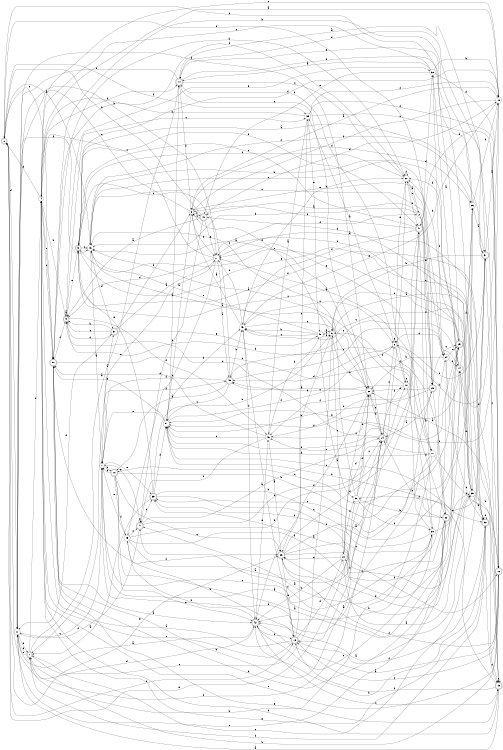 digraph n42_4 {
__start0 [label="" shape="none"];

rankdir=LR;
size="8,5";

s0 [style="rounded,filled", color="black", fillcolor="white" shape="doublecircle", label="0"];
s1 [style="rounded,filled", color="black", fillcolor="white" shape="doublecircle", label="1"];
s2 [style="filled", color="black", fillcolor="white" shape="circle", label="2"];
s3 [style="filled", color="black", fillcolor="white" shape="circle", label="3"];
s4 [style="filled", color="black", fillcolor="white" shape="circle", label="4"];
s5 [style="rounded,filled", color="black", fillcolor="white" shape="doublecircle", label="5"];
s6 [style="filled", color="black", fillcolor="white" shape="circle", label="6"];
s7 [style="filled", color="black", fillcolor="white" shape="circle", label="7"];
s8 [style="filled", color="black", fillcolor="white" shape="circle", label="8"];
s9 [style="rounded,filled", color="black", fillcolor="white" shape="doublecircle", label="9"];
s10 [style="rounded,filled", color="black", fillcolor="white" shape="doublecircle", label="10"];
s11 [style="filled", color="black", fillcolor="white" shape="circle", label="11"];
s12 [style="filled", color="black", fillcolor="white" shape="circle", label="12"];
s13 [style="filled", color="black", fillcolor="white" shape="circle", label="13"];
s14 [style="filled", color="black", fillcolor="white" shape="circle", label="14"];
s15 [style="rounded,filled", color="black", fillcolor="white" shape="doublecircle", label="15"];
s16 [style="rounded,filled", color="black", fillcolor="white" shape="doublecircle", label="16"];
s17 [style="filled", color="black", fillcolor="white" shape="circle", label="17"];
s18 [style="filled", color="black", fillcolor="white" shape="circle", label="18"];
s19 [style="rounded,filled", color="black", fillcolor="white" shape="doublecircle", label="19"];
s20 [style="filled", color="black", fillcolor="white" shape="circle", label="20"];
s21 [style="filled", color="black", fillcolor="white" shape="circle", label="21"];
s22 [style="rounded,filled", color="black", fillcolor="white" shape="doublecircle", label="22"];
s23 [style="rounded,filled", color="black", fillcolor="white" shape="doublecircle", label="23"];
s24 [style="rounded,filled", color="black", fillcolor="white" shape="doublecircle", label="24"];
s25 [style="rounded,filled", color="black", fillcolor="white" shape="doublecircle", label="25"];
s26 [style="filled", color="black", fillcolor="white" shape="circle", label="26"];
s27 [style="filled", color="black", fillcolor="white" shape="circle", label="27"];
s28 [style="rounded,filled", color="black", fillcolor="white" shape="doublecircle", label="28"];
s29 [style="rounded,filled", color="black", fillcolor="white" shape="doublecircle", label="29"];
s30 [style="filled", color="black", fillcolor="white" shape="circle", label="30"];
s31 [style="rounded,filled", color="black", fillcolor="white" shape="doublecircle", label="31"];
s32 [style="rounded,filled", color="black", fillcolor="white" shape="doublecircle", label="32"];
s33 [style="filled", color="black", fillcolor="white" shape="circle", label="33"];
s34 [style="filled", color="black", fillcolor="white" shape="circle", label="34"];
s35 [style="filled", color="black", fillcolor="white" shape="circle", label="35"];
s36 [style="filled", color="black", fillcolor="white" shape="circle", label="36"];
s37 [style="rounded,filled", color="black", fillcolor="white" shape="doublecircle", label="37"];
s38 [style="filled", color="black", fillcolor="white" shape="circle", label="38"];
s39 [style="rounded,filled", color="black", fillcolor="white" shape="doublecircle", label="39"];
s40 [style="rounded,filled", color="black", fillcolor="white" shape="doublecircle", label="40"];
s41 [style="rounded,filled", color="black", fillcolor="white" shape="doublecircle", label="41"];
s42 [style="rounded,filled", color="black", fillcolor="white" shape="doublecircle", label="42"];
s43 [style="filled", color="black", fillcolor="white" shape="circle", label="43"];
s44 [style="rounded,filled", color="black", fillcolor="white" shape="doublecircle", label="44"];
s45 [style="filled", color="black", fillcolor="white" shape="circle", label="45"];
s46 [style="filled", color="black", fillcolor="white" shape="circle", label="46"];
s47 [style="rounded,filled", color="black", fillcolor="white" shape="doublecircle", label="47"];
s48 [style="filled", color="black", fillcolor="white" shape="circle", label="48"];
s49 [style="rounded,filled", color="black", fillcolor="white" shape="doublecircle", label="49"];
s50 [style="rounded,filled", color="black", fillcolor="white" shape="doublecircle", label="50"];
s51 [style="filled", color="black", fillcolor="white" shape="circle", label="51"];
s0 -> s13 [label="a"];
s0 -> s19 [label="b"];
s0 -> s50 [label="c"];
s0 -> s11 [label="d"];
s0 -> s23 [label="e"];
s0 -> s33 [label="f"];
s1 -> s44 [label="a"];
s1 -> s4 [label="b"];
s1 -> s31 [label="c"];
s1 -> s11 [label="d"];
s1 -> s11 [label="e"];
s1 -> s24 [label="f"];
s2 -> s40 [label="a"];
s2 -> s29 [label="b"];
s2 -> s29 [label="c"];
s2 -> s13 [label="d"];
s2 -> s27 [label="e"];
s2 -> s30 [label="f"];
s3 -> s51 [label="a"];
s3 -> s21 [label="b"];
s3 -> s11 [label="c"];
s3 -> s26 [label="d"];
s3 -> s34 [label="e"];
s3 -> s40 [label="f"];
s4 -> s18 [label="a"];
s4 -> s9 [label="b"];
s4 -> s50 [label="c"];
s4 -> s0 [label="d"];
s4 -> s50 [label="e"];
s4 -> s44 [label="f"];
s5 -> s31 [label="a"];
s5 -> s41 [label="b"];
s5 -> s13 [label="c"];
s5 -> s18 [label="d"];
s5 -> s32 [label="e"];
s5 -> s15 [label="f"];
s6 -> s32 [label="a"];
s6 -> s23 [label="b"];
s6 -> s1 [label="c"];
s6 -> s3 [label="d"];
s6 -> s20 [label="e"];
s6 -> s48 [label="f"];
s7 -> s37 [label="a"];
s7 -> s10 [label="b"];
s7 -> s24 [label="c"];
s7 -> s30 [label="d"];
s7 -> s39 [label="e"];
s7 -> s49 [label="f"];
s8 -> s33 [label="a"];
s8 -> s31 [label="b"];
s8 -> s8 [label="c"];
s8 -> s49 [label="d"];
s8 -> s27 [label="e"];
s8 -> s12 [label="f"];
s9 -> s9 [label="a"];
s9 -> s38 [label="b"];
s9 -> s33 [label="c"];
s9 -> s37 [label="d"];
s9 -> s5 [label="e"];
s9 -> s46 [label="f"];
s10 -> s35 [label="a"];
s10 -> s34 [label="b"];
s10 -> s23 [label="c"];
s10 -> s7 [label="d"];
s10 -> s42 [label="e"];
s10 -> s45 [label="f"];
s11 -> s42 [label="a"];
s11 -> s21 [label="b"];
s11 -> s7 [label="c"];
s11 -> s28 [label="d"];
s11 -> s1 [label="e"];
s11 -> s13 [label="f"];
s12 -> s13 [label="a"];
s12 -> s44 [label="b"];
s12 -> s49 [label="c"];
s12 -> s22 [label="d"];
s12 -> s12 [label="e"];
s12 -> s24 [label="f"];
s13 -> s7 [label="a"];
s13 -> s25 [label="b"];
s13 -> s29 [label="c"];
s13 -> s37 [label="d"];
s13 -> s34 [label="e"];
s13 -> s26 [label="f"];
s14 -> s38 [label="a"];
s14 -> s27 [label="b"];
s14 -> s49 [label="c"];
s14 -> s26 [label="d"];
s14 -> s35 [label="e"];
s14 -> s51 [label="f"];
s15 -> s11 [label="a"];
s15 -> s51 [label="b"];
s15 -> s5 [label="c"];
s15 -> s4 [label="d"];
s15 -> s15 [label="e"];
s15 -> s19 [label="f"];
s16 -> s28 [label="a"];
s16 -> s1 [label="b"];
s16 -> s19 [label="c"];
s16 -> s41 [label="d"];
s16 -> s4 [label="e"];
s16 -> s23 [label="f"];
s17 -> s42 [label="a"];
s17 -> s1 [label="b"];
s17 -> s16 [label="c"];
s17 -> s51 [label="d"];
s17 -> s21 [label="e"];
s17 -> s51 [label="f"];
s18 -> s3 [label="a"];
s18 -> s51 [label="b"];
s18 -> s4 [label="c"];
s18 -> s14 [label="d"];
s18 -> s43 [label="e"];
s18 -> s3 [label="f"];
s19 -> s4 [label="a"];
s19 -> s43 [label="b"];
s19 -> s33 [label="c"];
s19 -> s20 [label="d"];
s19 -> s4 [label="e"];
s19 -> s32 [label="f"];
s20 -> s35 [label="a"];
s20 -> s42 [label="b"];
s20 -> s28 [label="c"];
s20 -> s28 [label="d"];
s20 -> s23 [label="e"];
s20 -> s36 [label="f"];
s21 -> s49 [label="a"];
s21 -> s45 [label="b"];
s21 -> s4 [label="c"];
s21 -> s9 [label="d"];
s21 -> s1 [label="e"];
s21 -> s2 [label="f"];
s22 -> s7 [label="a"];
s22 -> s50 [label="b"];
s22 -> s24 [label="c"];
s22 -> s9 [label="d"];
s22 -> s11 [label="e"];
s22 -> s20 [label="f"];
s23 -> s29 [label="a"];
s23 -> s25 [label="b"];
s23 -> s30 [label="c"];
s23 -> s22 [label="d"];
s23 -> s19 [label="e"];
s23 -> s41 [label="f"];
s24 -> s13 [label="a"];
s24 -> s50 [label="b"];
s24 -> s8 [label="c"];
s24 -> s9 [label="d"];
s24 -> s46 [label="e"];
s24 -> s28 [label="f"];
s25 -> s42 [label="a"];
s25 -> s27 [label="b"];
s25 -> s0 [label="c"];
s25 -> s6 [label="d"];
s25 -> s39 [label="e"];
s25 -> s21 [label="f"];
s26 -> s31 [label="a"];
s26 -> s50 [label="b"];
s26 -> s10 [label="c"];
s26 -> s23 [label="d"];
s26 -> s44 [label="e"];
s26 -> s18 [label="f"];
s27 -> s2 [label="a"];
s27 -> s19 [label="b"];
s27 -> s5 [label="c"];
s27 -> s27 [label="d"];
s27 -> s41 [label="e"];
s27 -> s50 [label="f"];
s28 -> s49 [label="a"];
s28 -> s6 [label="b"];
s28 -> s13 [label="c"];
s28 -> s42 [label="d"];
s28 -> s24 [label="e"];
s28 -> s46 [label="f"];
s29 -> s24 [label="a"];
s29 -> s51 [label="b"];
s29 -> s25 [label="c"];
s29 -> s28 [label="d"];
s29 -> s0 [label="e"];
s29 -> s22 [label="f"];
s30 -> s21 [label="a"];
s30 -> s39 [label="b"];
s30 -> s42 [label="c"];
s30 -> s6 [label="d"];
s30 -> s35 [label="e"];
s30 -> s47 [label="f"];
s31 -> s18 [label="a"];
s31 -> s6 [label="b"];
s31 -> s16 [label="c"];
s31 -> s8 [label="d"];
s31 -> s44 [label="e"];
s31 -> s36 [label="f"];
s32 -> s21 [label="a"];
s32 -> s42 [label="b"];
s32 -> s15 [label="c"];
s32 -> s32 [label="d"];
s32 -> s4 [label="e"];
s32 -> s1 [label="f"];
s33 -> s46 [label="a"];
s33 -> s4 [label="b"];
s33 -> s15 [label="c"];
s33 -> s16 [label="d"];
s33 -> s48 [label="e"];
s33 -> s18 [label="f"];
s34 -> s47 [label="a"];
s34 -> s28 [label="b"];
s34 -> s32 [label="c"];
s34 -> s8 [label="d"];
s34 -> s25 [label="e"];
s34 -> s14 [label="f"];
s35 -> s39 [label="a"];
s35 -> s15 [label="b"];
s35 -> s43 [label="c"];
s35 -> s40 [label="d"];
s35 -> s5 [label="e"];
s35 -> s32 [label="f"];
s36 -> s13 [label="a"];
s36 -> s22 [label="b"];
s36 -> s24 [label="c"];
s36 -> s30 [label="d"];
s36 -> s0 [label="e"];
s36 -> s28 [label="f"];
s37 -> s21 [label="a"];
s37 -> s9 [label="b"];
s37 -> s9 [label="c"];
s37 -> s11 [label="d"];
s37 -> s48 [label="e"];
s37 -> s3 [label="f"];
s38 -> s44 [label="a"];
s38 -> s18 [label="b"];
s38 -> s4 [label="c"];
s38 -> s16 [label="d"];
s38 -> s40 [label="e"];
s38 -> s34 [label="f"];
s39 -> s1 [label="a"];
s39 -> s6 [label="b"];
s39 -> s26 [label="c"];
s39 -> s51 [label="d"];
s39 -> s5 [label="e"];
s39 -> s16 [label="f"];
s40 -> s9 [label="a"];
s40 -> s0 [label="b"];
s40 -> s3 [label="c"];
s40 -> s18 [label="d"];
s40 -> s21 [label="e"];
s40 -> s47 [label="f"];
s41 -> s17 [label="a"];
s41 -> s46 [label="b"];
s41 -> s5 [label="c"];
s41 -> s38 [label="d"];
s41 -> s3 [label="e"];
s41 -> s43 [label="f"];
s42 -> s16 [label="a"];
s42 -> s45 [label="b"];
s42 -> s15 [label="c"];
s42 -> s0 [label="d"];
s42 -> s46 [label="e"];
s42 -> s19 [label="f"];
s43 -> s3 [label="a"];
s43 -> s27 [label="b"];
s43 -> s8 [label="c"];
s43 -> s42 [label="d"];
s43 -> s28 [label="e"];
s43 -> s21 [label="f"];
s44 -> s31 [label="a"];
s44 -> s3 [label="b"];
s44 -> s27 [label="c"];
s44 -> s35 [label="d"];
s44 -> s28 [label="e"];
s44 -> s11 [label="f"];
s45 -> s24 [label="a"];
s45 -> s19 [label="b"];
s45 -> s47 [label="c"];
s45 -> s41 [label="d"];
s45 -> s7 [label="e"];
s45 -> s14 [label="f"];
s46 -> s23 [label="a"];
s46 -> s48 [label="b"];
s46 -> s51 [label="c"];
s46 -> s50 [label="d"];
s46 -> s25 [label="e"];
s46 -> s47 [label="f"];
s47 -> s24 [label="a"];
s47 -> s39 [label="b"];
s47 -> s47 [label="c"];
s47 -> s12 [label="d"];
s47 -> s7 [label="e"];
s47 -> s11 [label="f"];
s48 -> s36 [label="a"];
s48 -> s43 [label="b"];
s48 -> s43 [label="c"];
s48 -> s6 [label="d"];
s48 -> s13 [label="e"];
s48 -> s6 [label="f"];
s49 -> s10 [label="a"];
s49 -> s43 [label="b"];
s49 -> s51 [label="c"];
s49 -> s5 [label="d"];
s49 -> s14 [label="e"];
s49 -> s7 [label="f"];
s50 -> s42 [label="a"];
s50 -> s27 [label="b"];
s50 -> s17 [label="c"];
s50 -> s9 [label="d"];
s50 -> s15 [label="e"];
s50 -> s23 [label="f"];
s51 -> s44 [label="a"];
s51 -> s43 [label="b"];
s51 -> s32 [label="c"];
s51 -> s50 [label="d"];
s51 -> s7 [label="e"];
s51 -> s8 [label="f"];

}